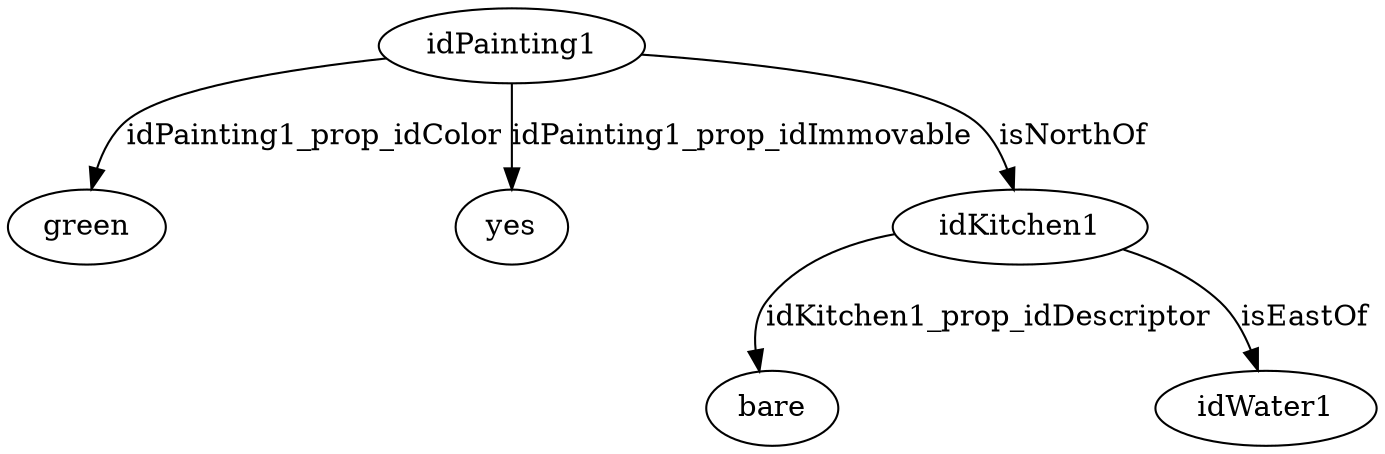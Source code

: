 strict digraph  {
idPainting1 [node_type=entity_node, root=root];
green;
yes;
idKitchen1;
bare;
idWater1;
idPainting1 -> green  [edge_type=property, label=idPainting1_prop_idColor];
idPainting1 -> yes  [edge_type=property, label=idPainting1_prop_idImmovable];
idPainting1 -> idKitchen1  [edge_type=relationship, label=isNorthOf];
idKitchen1 -> bare  [edge_type=property, label=idKitchen1_prop_idDescriptor];
idKitchen1 -> idWater1  [edge_type=relationship, label=isEastOf];
}
